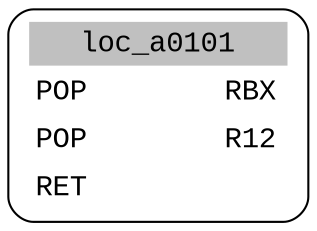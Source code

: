 digraph asm_graph {
1941 [
shape="Mrecord" fontname="Courier New"label =<<table border="0" cellborder="0" cellpadding="3"><tr><td align="center" colspan="2" bgcolor="grey">loc_a0101</td></tr><tr><td align="left">POP        RBX</td></tr><tr><td align="left">POP        R12</td></tr><tr><td align="left">RET        </td></tr></table>> ];
}
